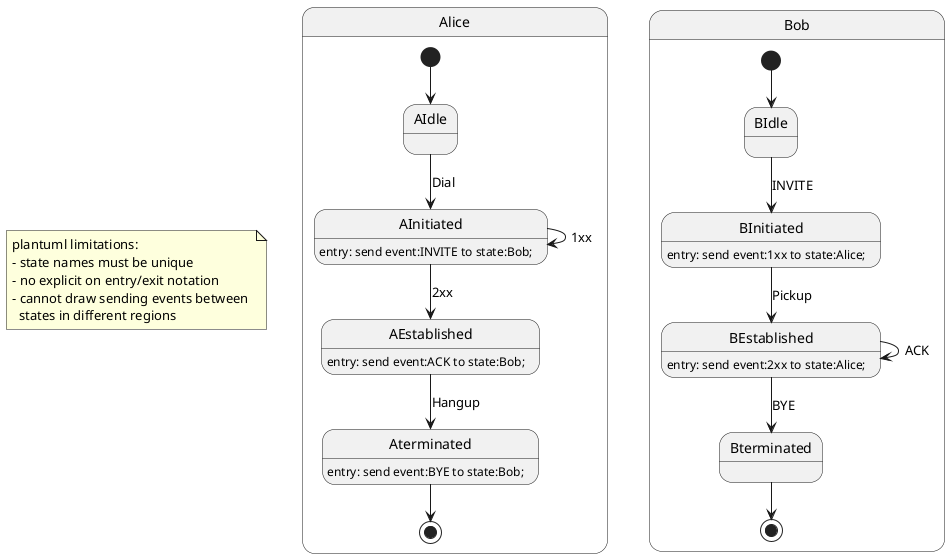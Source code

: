 @startuml

note as N1
  plantuml limitations:
  - state names must be unique
  - no explicit on entry/exit notation
  - cannot draw sending events between 
    states in different regions
end note


state Alice {
  [*] --> AIdle
  AIdle --> AInitiated : Dial
  
  AInitiated: entry: send event:INVITE to state:Bob;
  AInitiated --> AInitiated : 1xx
  AInitiated --> AEstablished : 2xx
  
  AEstablished: entry: send event:ACK to state:Bob;
  AEstablished --> Aterminated : Hangup
  
  Aterminated: entry: send event:BYE to state:Bob;
  Aterminated --> [*]
}

||

state Bob {
  [*] --> BIdle
  BIdle --> BInitiated : INVITE
  
  BInitiated: entry: send event:1xx to state:Alice;
  BInitiated --> BEstablished : Pickup
  
  BEstablished: entry: send event:2xx to state:Alice;
  BEstablished --> BEstablished : ACK
  BEstablished --> Bterminated : BYE
  
  Bterminated --> [*]
}

@enduml

